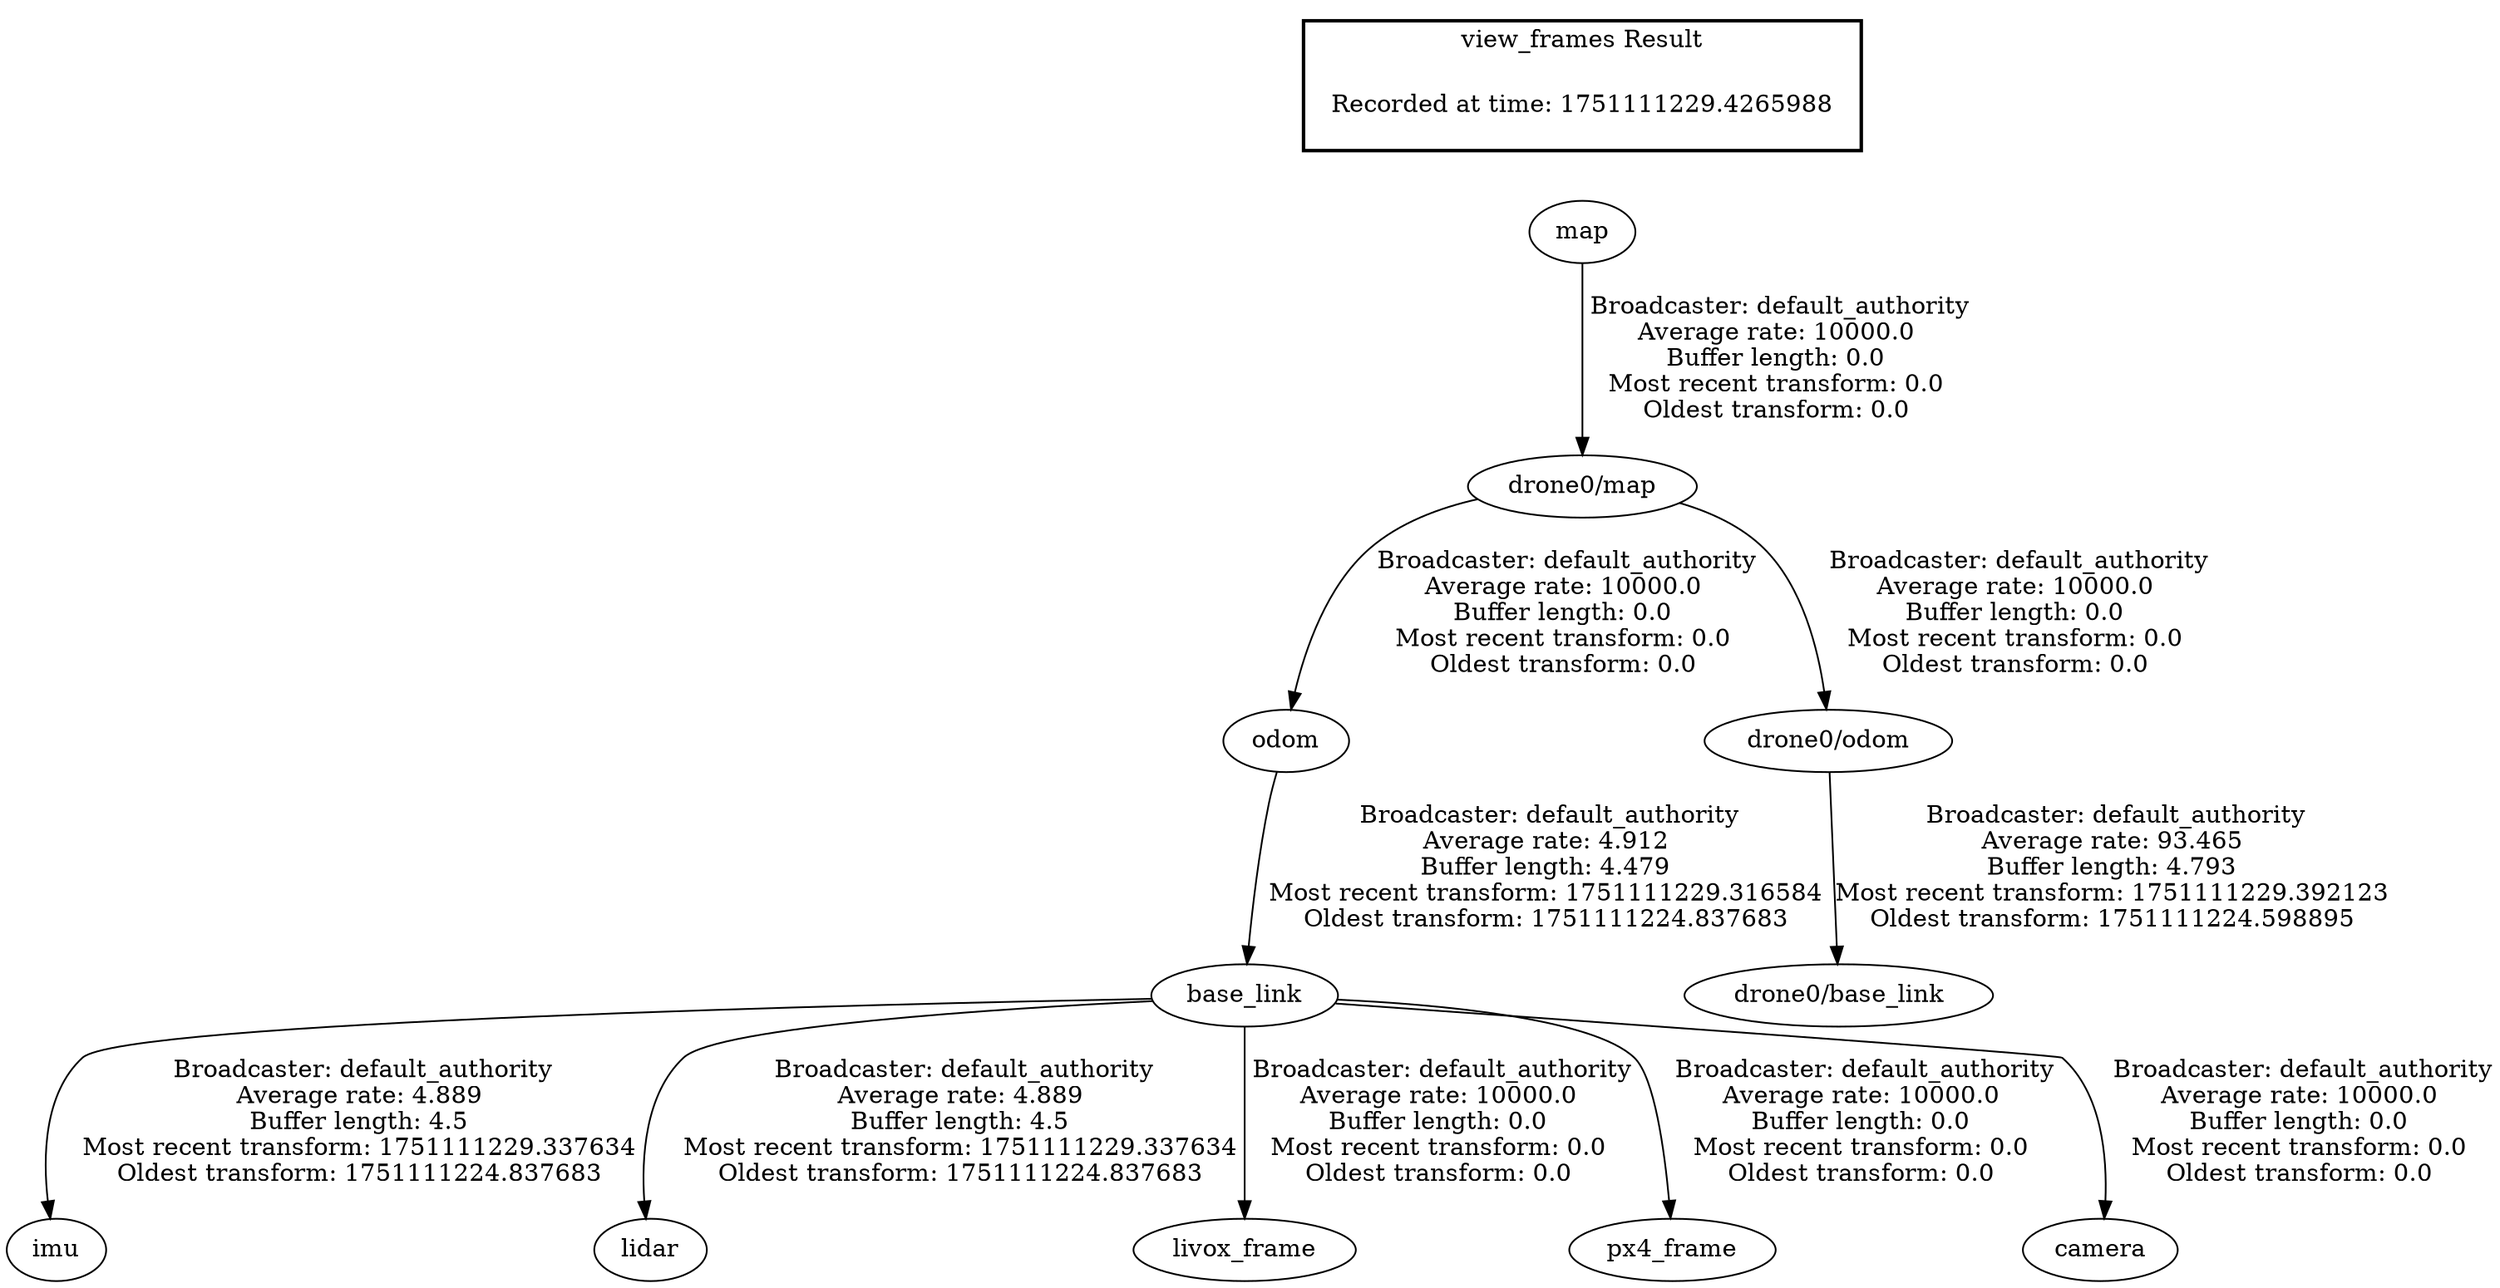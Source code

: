 digraph G {
"odom" -> "base_link"[label=" Broadcaster: default_authority\nAverage rate: 4.912\nBuffer length: 4.479\nMost recent transform: 1751111229.316584\nOldest transform: 1751111224.837683\n"];
"drone0/map" -> "odom"[label=" Broadcaster: default_authority\nAverage rate: 10000.0\nBuffer length: 0.0\nMost recent transform: 0.0\nOldest transform: 0.0\n"];
"base_link" -> "imu"[label=" Broadcaster: default_authority\nAverage rate: 4.889\nBuffer length: 4.5\nMost recent transform: 1751111229.337634\nOldest transform: 1751111224.837683\n"];
"base_link" -> "lidar"[label=" Broadcaster: default_authority\nAverage rate: 4.889\nBuffer length: 4.5\nMost recent transform: 1751111229.337634\nOldest transform: 1751111224.837683\n"];
"base_link" -> "livox_frame"[label=" Broadcaster: default_authority\nAverage rate: 10000.0\nBuffer length: 0.0\nMost recent transform: 0.0\nOldest transform: 0.0\n"];
"drone0/odom" -> "drone0/base_link"[label=" Broadcaster: default_authority\nAverage rate: 93.465\nBuffer length: 4.793\nMost recent transform: 1751111229.392123\nOldest transform: 1751111224.598895\n"];
"drone0/map" -> "drone0/odom"[label=" Broadcaster: default_authority\nAverage rate: 10000.0\nBuffer length: 0.0\nMost recent transform: 0.0\nOldest transform: 0.0\n"];
"map" -> "drone0/map"[label=" Broadcaster: default_authority\nAverage rate: 10000.0\nBuffer length: 0.0\nMost recent transform: 0.0\nOldest transform: 0.0\n"];
"base_link" -> "px4_frame"[label=" Broadcaster: default_authority\nAverage rate: 10000.0\nBuffer length: 0.0\nMost recent transform: 0.0\nOldest transform: 0.0\n"];
"base_link" -> "camera"[label=" Broadcaster: default_authority\nAverage rate: 10000.0\nBuffer length: 0.0\nMost recent transform: 0.0\nOldest transform: 0.0\n"];
edge [style=invis];
 subgraph cluster_legend { style=bold; color=black; label ="view_frames Result";
"Recorded at time: 1751111229.4265988"[ shape=plaintext ] ;
}->"map";
}